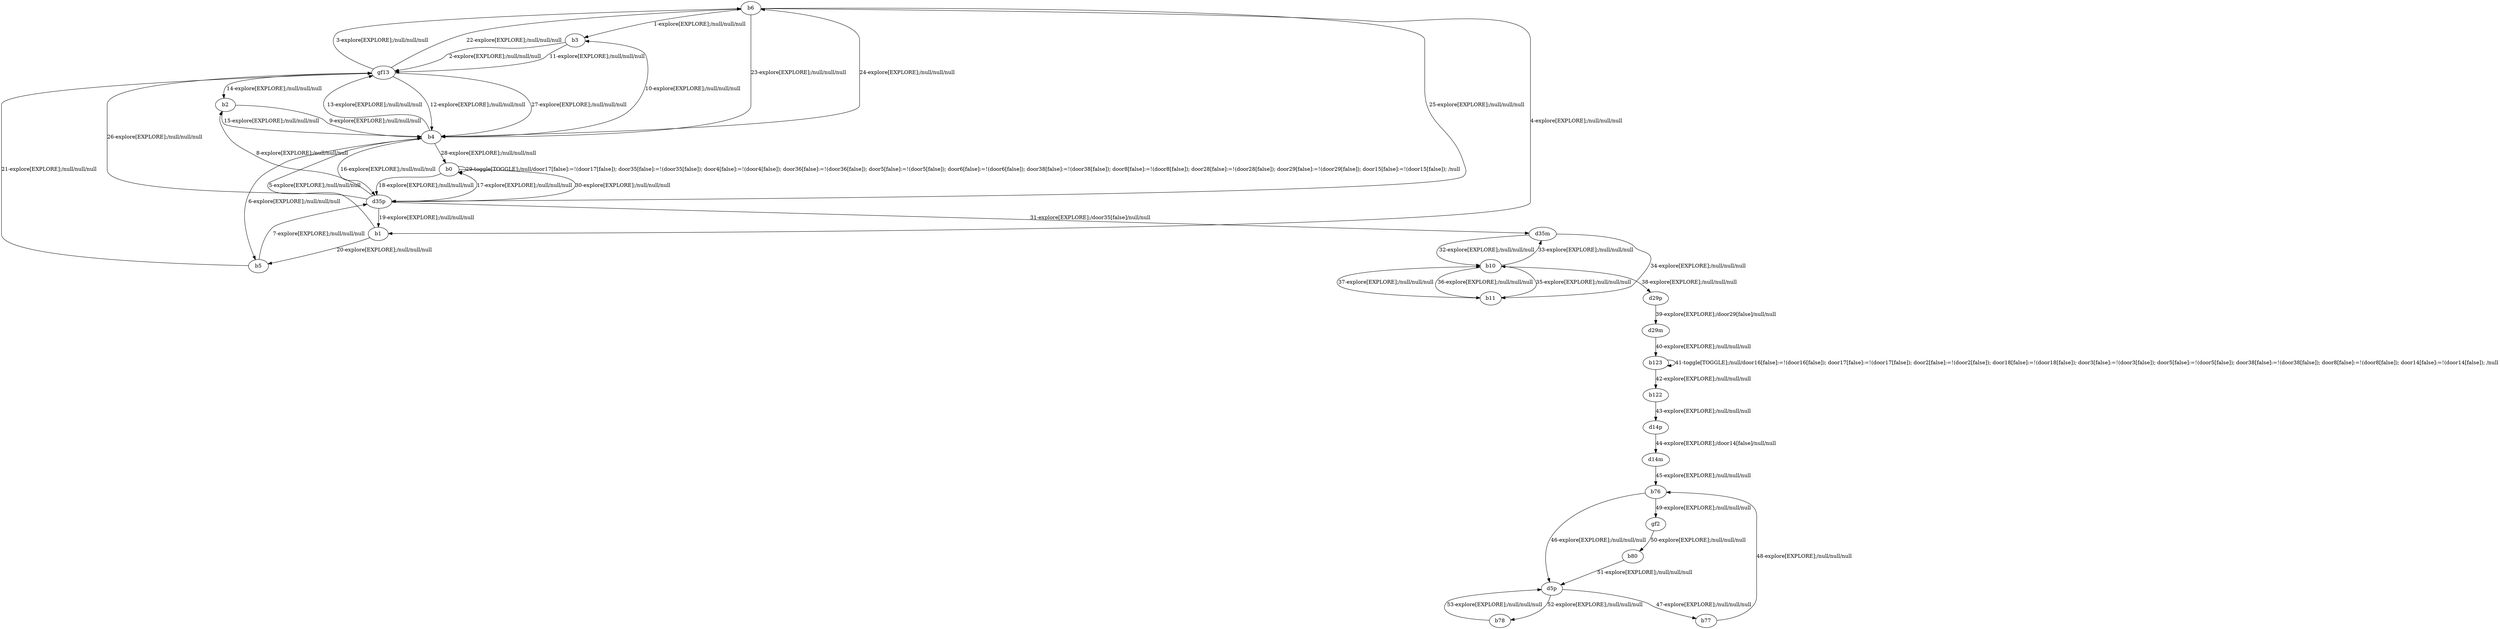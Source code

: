 # Total number of goals covered by this test: 1
# d5p --> b78

digraph g {
"b6" -> "b3" [label = "1-explore[EXPLORE];/null/null/null"];
"b3" -> "gf13" [label = "2-explore[EXPLORE];/null/null/null"];
"gf13" -> "b6" [label = "3-explore[EXPLORE];/null/null/null"];
"b6" -> "b1" [label = "4-explore[EXPLORE];/null/null/null"];
"b1" -> "b4" [label = "5-explore[EXPLORE];/null/null/null"];
"b4" -> "b5" [label = "6-explore[EXPLORE];/null/null/null"];
"b5" -> "d35p" [label = "7-explore[EXPLORE];/null/null/null"];
"d35p" -> "b2" [label = "8-explore[EXPLORE];/null/null/null"];
"b2" -> "b4" [label = "9-explore[EXPLORE];/null/null/null"];
"b4" -> "b3" [label = "10-explore[EXPLORE];/null/null/null"];
"b3" -> "gf13" [label = "11-explore[EXPLORE];/null/null/null"];
"gf13" -> "b4" [label = "12-explore[EXPLORE];/null/null/null"];
"b4" -> "gf13" [label = "13-explore[EXPLORE];/null/null/null"];
"gf13" -> "b2" [label = "14-explore[EXPLORE];/null/null/null"];
"b2" -> "b4" [label = "15-explore[EXPLORE];/null/null/null"];
"b4" -> "d35p" [label = "16-explore[EXPLORE];/null/null/null"];
"d35p" -> "b0" [label = "17-explore[EXPLORE];/null/null/null"];
"b0" -> "d35p" [label = "18-explore[EXPLORE];/null/null/null"];
"d35p" -> "b1" [label = "19-explore[EXPLORE];/null/null/null"];
"b1" -> "b5" [label = "20-explore[EXPLORE];/null/null/null"];
"b5" -> "gf13" [label = "21-explore[EXPLORE];/null/null/null"];
"gf13" -> "b6" [label = "22-explore[EXPLORE];/null/null/null"];
"b6" -> "b4" [label = "23-explore[EXPLORE];/null/null/null"];
"b4" -> "b6" [label = "24-explore[EXPLORE];/null/null/null"];
"b6" -> "d35p" [label = "25-explore[EXPLORE];/null/null/null"];
"d35p" -> "gf13" [label = "26-explore[EXPLORE];/null/null/null"];
"gf13" -> "b4" [label = "27-explore[EXPLORE];/null/null/null"];
"b4" -> "b0" [label = "28-explore[EXPLORE];/null/null/null"];
"b0" -> "b0" [label = "29-toggle[TOGGLE];/null/door17[false]:=!(door17[false]); door35[false]:=!(door35[false]); door4[false]:=!(door4[false]); door36[false]:=!(door36[false]); door5[false]:=!(door5[false]); door6[false]:=!(door6[false]); door38[false]:=!(door38[false]); door8[false]:=!(door8[false]); door28[false]:=!(door28[false]); door29[false]:=!(door29[false]); door15[false]:=!(door15[false]); /null"];
"b0" -> "d35p" [label = "30-explore[EXPLORE];/null/null/null"];
"d35p" -> "d35m" [label = "31-explore[EXPLORE];/door35[false]/null/null"];
"d35m" -> "b10" [label = "32-explore[EXPLORE];/null/null/null"];
"b10" -> "d35m" [label = "33-explore[EXPLORE];/null/null/null"];
"d35m" -> "b11" [label = "34-explore[EXPLORE];/null/null/null"];
"b11" -> "b10" [label = "35-explore[EXPLORE];/null/null/null"];
"b10" -> "b11" [label = "36-explore[EXPLORE];/null/null/null"];
"b11" -> "b10" [label = "37-explore[EXPLORE];/null/null/null"];
"b10" -> "d29p" [label = "38-explore[EXPLORE];/null/null/null"];
"d29p" -> "d29m" [label = "39-explore[EXPLORE];/door29[false]/null/null"];
"d29m" -> "b123" [label = "40-explore[EXPLORE];/null/null/null"];
"b123" -> "b123" [label = "41-toggle[TOGGLE];/null/door16[false]:=!(door16[false]); door17[false]:=!(door17[false]); door2[false]:=!(door2[false]); door18[false]:=!(door18[false]); door3[false]:=!(door3[false]); door5[false]:=!(door5[false]); door38[false]:=!(door38[false]); door8[false]:=!(door8[false]); door14[false]:=!(door14[false]); /null"];
"b123" -> "b122" [label = "42-explore[EXPLORE];/null/null/null"];
"b122" -> "d14p" [label = "43-explore[EXPLORE];/null/null/null"];
"d14p" -> "d14m" [label = "44-explore[EXPLORE];/door14[false]/null/null"];
"d14m" -> "b76" [label = "45-explore[EXPLORE];/null/null/null"];
"b76" -> "d5p" [label = "46-explore[EXPLORE];/null/null/null"];
"d5p" -> "b77" [label = "47-explore[EXPLORE];/null/null/null"];
"b77" -> "b76" [label = "48-explore[EXPLORE];/null/null/null"];
"b76" -> "gf2" [label = "49-explore[EXPLORE];/null/null/null"];
"gf2" -> "b80" [label = "50-explore[EXPLORE];/null/null/null"];
"b80" -> "d5p" [label = "51-explore[EXPLORE];/null/null/null"];
"d5p" -> "b78" [label = "52-explore[EXPLORE];/null/null/null"];
"b78" -> "d5p" [label = "53-explore[EXPLORE];/null/null/null"];
}